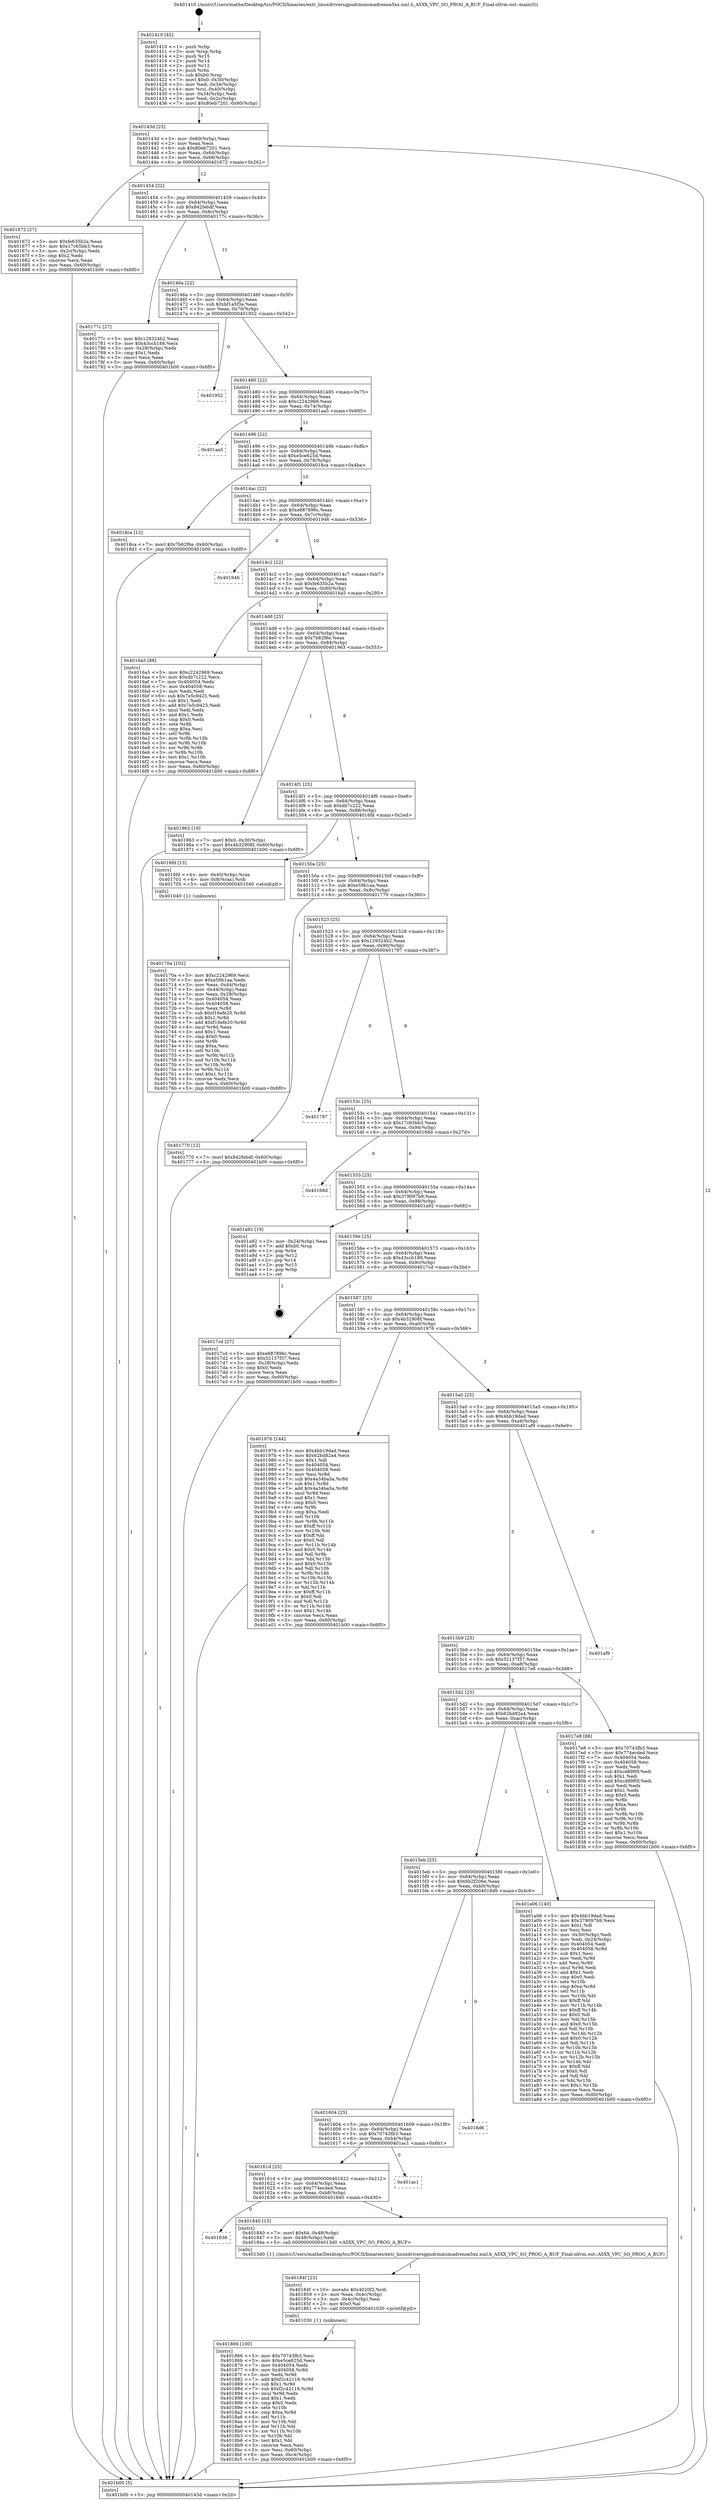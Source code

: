 digraph "0x401410" {
  label = "0x401410 (/mnt/c/Users/mathe/Desktop/tcc/POCII/binaries/extr_linuxdriversgpudrmmsmadrenoa5xx.xml.h_A5XX_VPC_SO_PROG_A_BUF_Final-ollvm.out::main(0))"
  labelloc = "t"
  node[shape=record]

  Entry [label="",width=0.3,height=0.3,shape=circle,fillcolor=black,style=filled]
  "0x40143d" [label="{
     0x40143d [23]\l
     | [instrs]\l
     &nbsp;&nbsp;0x40143d \<+3\>: mov -0x60(%rbp),%eax\l
     &nbsp;&nbsp;0x401440 \<+2\>: mov %eax,%ecx\l
     &nbsp;&nbsp;0x401442 \<+6\>: sub $0x80eb7201,%ecx\l
     &nbsp;&nbsp;0x401448 \<+3\>: mov %eax,-0x64(%rbp)\l
     &nbsp;&nbsp;0x40144b \<+3\>: mov %ecx,-0x68(%rbp)\l
     &nbsp;&nbsp;0x40144e \<+6\>: je 0000000000401672 \<main+0x262\>\l
  }"]
  "0x401672" [label="{
     0x401672 [27]\l
     | [instrs]\l
     &nbsp;&nbsp;0x401672 \<+5\>: mov $0xfe635b2a,%eax\l
     &nbsp;&nbsp;0x401677 \<+5\>: mov $0x17c65bb3,%ecx\l
     &nbsp;&nbsp;0x40167c \<+3\>: mov -0x2c(%rbp),%edx\l
     &nbsp;&nbsp;0x40167f \<+3\>: cmp $0x2,%edx\l
     &nbsp;&nbsp;0x401682 \<+3\>: cmovne %ecx,%eax\l
     &nbsp;&nbsp;0x401685 \<+3\>: mov %eax,-0x60(%rbp)\l
     &nbsp;&nbsp;0x401688 \<+5\>: jmp 0000000000401b00 \<main+0x6f0\>\l
  }"]
  "0x401454" [label="{
     0x401454 [22]\l
     | [instrs]\l
     &nbsp;&nbsp;0x401454 \<+5\>: jmp 0000000000401459 \<main+0x49\>\l
     &nbsp;&nbsp;0x401459 \<+3\>: mov -0x64(%rbp),%eax\l
     &nbsp;&nbsp;0x40145c \<+5\>: sub $0x842febdf,%eax\l
     &nbsp;&nbsp;0x401461 \<+3\>: mov %eax,-0x6c(%rbp)\l
     &nbsp;&nbsp;0x401464 \<+6\>: je 000000000040177c \<main+0x36c\>\l
  }"]
  "0x401b00" [label="{
     0x401b00 [5]\l
     | [instrs]\l
     &nbsp;&nbsp;0x401b00 \<+5\>: jmp 000000000040143d \<main+0x2d\>\l
  }"]
  "0x401410" [label="{
     0x401410 [45]\l
     | [instrs]\l
     &nbsp;&nbsp;0x401410 \<+1\>: push %rbp\l
     &nbsp;&nbsp;0x401411 \<+3\>: mov %rsp,%rbp\l
     &nbsp;&nbsp;0x401414 \<+2\>: push %r15\l
     &nbsp;&nbsp;0x401416 \<+2\>: push %r14\l
     &nbsp;&nbsp;0x401418 \<+2\>: push %r12\l
     &nbsp;&nbsp;0x40141a \<+1\>: push %rbx\l
     &nbsp;&nbsp;0x40141b \<+7\>: sub $0xb0,%rsp\l
     &nbsp;&nbsp;0x401422 \<+7\>: movl $0x0,-0x30(%rbp)\l
     &nbsp;&nbsp;0x401429 \<+3\>: mov %edi,-0x34(%rbp)\l
     &nbsp;&nbsp;0x40142c \<+4\>: mov %rsi,-0x40(%rbp)\l
     &nbsp;&nbsp;0x401430 \<+3\>: mov -0x34(%rbp),%edi\l
     &nbsp;&nbsp;0x401433 \<+3\>: mov %edi,-0x2c(%rbp)\l
     &nbsp;&nbsp;0x401436 \<+7\>: movl $0x80eb7201,-0x60(%rbp)\l
  }"]
  Exit [label="",width=0.3,height=0.3,shape=circle,fillcolor=black,style=filled,peripheries=2]
  "0x40177c" [label="{
     0x40177c [27]\l
     | [instrs]\l
     &nbsp;&nbsp;0x40177c \<+5\>: mov $0x129324b2,%eax\l
     &nbsp;&nbsp;0x401781 \<+5\>: mov $0x43ccb188,%ecx\l
     &nbsp;&nbsp;0x401786 \<+3\>: mov -0x28(%rbp),%edx\l
     &nbsp;&nbsp;0x401789 \<+3\>: cmp $0x1,%edx\l
     &nbsp;&nbsp;0x40178c \<+3\>: cmovl %ecx,%eax\l
     &nbsp;&nbsp;0x40178f \<+3\>: mov %eax,-0x60(%rbp)\l
     &nbsp;&nbsp;0x401792 \<+5\>: jmp 0000000000401b00 \<main+0x6f0\>\l
  }"]
  "0x40146a" [label="{
     0x40146a [22]\l
     | [instrs]\l
     &nbsp;&nbsp;0x40146a \<+5\>: jmp 000000000040146f \<main+0x5f\>\l
     &nbsp;&nbsp;0x40146f \<+3\>: mov -0x64(%rbp),%eax\l
     &nbsp;&nbsp;0x401472 \<+5\>: sub $0xbf1a5f3a,%eax\l
     &nbsp;&nbsp;0x401477 \<+3\>: mov %eax,-0x70(%rbp)\l
     &nbsp;&nbsp;0x40147a \<+6\>: je 0000000000401952 \<main+0x542\>\l
  }"]
  "0x401866" [label="{
     0x401866 [100]\l
     | [instrs]\l
     &nbsp;&nbsp;0x401866 \<+5\>: mov $0x70743fb3,%esi\l
     &nbsp;&nbsp;0x40186b \<+5\>: mov $0xe5ce625d,%ecx\l
     &nbsp;&nbsp;0x401870 \<+7\>: mov 0x404054,%edx\l
     &nbsp;&nbsp;0x401877 \<+8\>: mov 0x404058,%r8d\l
     &nbsp;&nbsp;0x40187f \<+3\>: mov %edx,%r9d\l
     &nbsp;&nbsp;0x401882 \<+7\>: add $0xf2c42116,%r9d\l
     &nbsp;&nbsp;0x401889 \<+4\>: sub $0x1,%r9d\l
     &nbsp;&nbsp;0x40188d \<+7\>: sub $0xf2c42116,%r9d\l
     &nbsp;&nbsp;0x401894 \<+4\>: imul %r9d,%edx\l
     &nbsp;&nbsp;0x401898 \<+3\>: and $0x1,%edx\l
     &nbsp;&nbsp;0x40189b \<+3\>: cmp $0x0,%edx\l
     &nbsp;&nbsp;0x40189e \<+4\>: sete %r10b\l
     &nbsp;&nbsp;0x4018a2 \<+4\>: cmp $0xa,%r8d\l
     &nbsp;&nbsp;0x4018a6 \<+4\>: setl %r11b\l
     &nbsp;&nbsp;0x4018aa \<+3\>: mov %r10b,%bl\l
     &nbsp;&nbsp;0x4018ad \<+3\>: and %r11b,%bl\l
     &nbsp;&nbsp;0x4018b0 \<+3\>: xor %r11b,%r10b\l
     &nbsp;&nbsp;0x4018b3 \<+3\>: or %r10b,%bl\l
     &nbsp;&nbsp;0x4018b6 \<+3\>: test $0x1,%bl\l
     &nbsp;&nbsp;0x4018b9 \<+3\>: cmovne %ecx,%esi\l
     &nbsp;&nbsp;0x4018bc \<+3\>: mov %esi,-0x60(%rbp)\l
     &nbsp;&nbsp;0x4018bf \<+6\>: mov %eax,-0xc4(%rbp)\l
     &nbsp;&nbsp;0x4018c5 \<+5\>: jmp 0000000000401b00 \<main+0x6f0\>\l
  }"]
  "0x401952" [label="{
     0x401952\l
  }", style=dashed]
  "0x401480" [label="{
     0x401480 [22]\l
     | [instrs]\l
     &nbsp;&nbsp;0x401480 \<+5\>: jmp 0000000000401485 \<main+0x75\>\l
     &nbsp;&nbsp;0x401485 \<+3\>: mov -0x64(%rbp),%eax\l
     &nbsp;&nbsp;0x401488 \<+5\>: sub $0xc2242969,%eax\l
     &nbsp;&nbsp;0x40148d \<+3\>: mov %eax,-0x74(%rbp)\l
     &nbsp;&nbsp;0x401490 \<+6\>: je 0000000000401aa5 \<main+0x695\>\l
  }"]
  "0x40184f" [label="{
     0x40184f [23]\l
     | [instrs]\l
     &nbsp;&nbsp;0x40184f \<+10\>: movabs $0x4020f2,%rdi\l
     &nbsp;&nbsp;0x401859 \<+3\>: mov %eax,-0x4c(%rbp)\l
     &nbsp;&nbsp;0x40185c \<+3\>: mov -0x4c(%rbp),%esi\l
     &nbsp;&nbsp;0x40185f \<+2\>: mov $0x0,%al\l
     &nbsp;&nbsp;0x401861 \<+5\>: call 0000000000401030 \<printf@plt\>\l
     | [calls]\l
     &nbsp;&nbsp;0x401030 \{1\} (unknown)\l
  }"]
  "0x401aa5" [label="{
     0x401aa5\l
  }", style=dashed]
  "0x401496" [label="{
     0x401496 [22]\l
     | [instrs]\l
     &nbsp;&nbsp;0x401496 \<+5\>: jmp 000000000040149b \<main+0x8b\>\l
     &nbsp;&nbsp;0x40149b \<+3\>: mov -0x64(%rbp),%eax\l
     &nbsp;&nbsp;0x40149e \<+5\>: sub $0xe5ce625d,%eax\l
     &nbsp;&nbsp;0x4014a3 \<+3\>: mov %eax,-0x78(%rbp)\l
     &nbsp;&nbsp;0x4014a6 \<+6\>: je 00000000004018ca \<main+0x4ba\>\l
  }"]
  "0x401636" [label="{
     0x401636\l
  }", style=dashed]
  "0x4018ca" [label="{
     0x4018ca [12]\l
     | [instrs]\l
     &nbsp;&nbsp;0x4018ca \<+7\>: movl $0x7b62f6e,-0x60(%rbp)\l
     &nbsp;&nbsp;0x4018d1 \<+5\>: jmp 0000000000401b00 \<main+0x6f0\>\l
  }"]
  "0x4014ac" [label="{
     0x4014ac [22]\l
     | [instrs]\l
     &nbsp;&nbsp;0x4014ac \<+5\>: jmp 00000000004014b1 \<main+0xa1\>\l
     &nbsp;&nbsp;0x4014b1 \<+3\>: mov -0x64(%rbp),%eax\l
     &nbsp;&nbsp;0x4014b4 \<+5\>: sub $0xe887896c,%eax\l
     &nbsp;&nbsp;0x4014b9 \<+3\>: mov %eax,-0x7c(%rbp)\l
     &nbsp;&nbsp;0x4014bc \<+6\>: je 0000000000401946 \<main+0x536\>\l
  }"]
  "0x401840" [label="{
     0x401840 [15]\l
     | [instrs]\l
     &nbsp;&nbsp;0x401840 \<+7\>: movl $0x64,-0x48(%rbp)\l
     &nbsp;&nbsp;0x401847 \<+3\>: mov -0x48(%rbp),%edi\l
     &nbsp;&nbsp;0x40184a \<+5\>: call 00000000004013d0 \<A5XX_VPC_SO_PROG_A_BUF\>\l
     | [calls]\l
     &nbsp;&nbsp;0x4013d0 \{1\} (/mnt/c/Users/mathe/Desktop/tcc/POCII/binaries/extr_linuxdriversgpudrmmsmadrenoa5xx.xml.h_A5XX_VPC_SO_PROG_A_BUF_Final-ollvm.out::A5XX_VPC_SO_PROG_A_BUF)\l
  }"]
  "0x401946" [label="{
     0x401946\l
  }", style=dashed]
  "0x4014c2" [label="{
     0x4014c2 [22]\l
     | [instrs]\l
     &nbsp;&nbsp;0x4014c2 \<+5\>: jmp 00000000004014c7 \<main+0xb7\>\l
     &nbsp;&nbsp;0x4014c7 \<+3\>: mov -0x64(%rbp),%eax\l
     &nbsp;&nbsp;0x4014ca \<+5\>: sub $0xfe635b2a,%eax\l
     &nbsp;&nbsp;0x4014cf \<+3\>: mov %eax,-0x80(%rbp)\l
     &nbsp;&nbsp;0x4014d2 \<+6\>: je 00000000004016a5 \<main+0x295\>\l
  }"]
  "0x40161d" [label="{
     0x40161d [25]\l
     | [instrs]\l
     &nbsp;&nbsp;0x40161d \<+5\>: jmp 0000000000401622 \<main+0x212\>\l
     &nbsp;&nbsp;0x401622 \<+3\>: mov -0x64(%rbp),%eax\l
     &nbsp;&nbsp;0x401625 \<+5\>: sub $0x774ecded,%eax\l
     &nbsp;&nbsp;0x40162a \<+6\>: mov %eax,-0xb8(%rbp)\l
     &nbsp;&nbsp;0x401630 \<+6\>: je 0000000000401840 \<main+0x430\>\l
  }"]
  "0x4016a5" [label="{
     0x4016a5 [88]\l
     | [instrs]\l
     &nbsp;&nbsp;0x4016a5 \<+5\>: mov $0xc2242969,%eax\l
     &nbsp;&nbsp;0x4016aa \<+5\>: mov $0xdb7c222,%ecx\l
     &nbsp;&nbsp;0x4016af \<+7\>: mov 0x404054,%edx\l
     &nbsp;&nbsp;0x4016b6 \<+7\>: mov 0x404058,%esi\l
     &nbsp;&nbsp;0x4016bd \<+2\>: mov %edx,%edi\l
     &nbsp;&nbsp;0x4016bf \<+6\>: sub $0x7e5c9425,%edi\l
     &nbsp;&nbsp;0x4016c5 \<+3\>: sub $0x1,%edi\l
     &nbsp;&nbsp;0x4016c8 \<+6\>: add $0x7e5c9425,%edi\l
     &nbsp;&nbsp;0x4016ce \<+3\>: imul %edi,%edx\l
     &nbsp;&nbsp;0x4016d1 \<+3\>: and $0x1,%edx\l
     &nbsp;&nbsp;0x4016d4 \<+3\>: cmp $0x0,%edx\l
     &nbsp;&nbsp;0x4016d7 \<+4\>: sete %r8b\l
     &nbsp;&nbsp;0x4016db \<+3\>: cmp $0xa,%esi\l
     &nbsp;&nbsp;0x4016de \<+4\>: setl %r9b\l
     &nbsp;&nbsp;0x4016e2 \<+3\>: mov %r8b,%r10b\l
     &nbsp;&nbsp;0x4016e5 \<+3\>: and %r9b,%r10b\l
     &nbsp;&nbsp;0x4016e8 \<+3\>: xor %r9b,%r8b\l
     &nbsp;&nbsp;0x4016eb \<+3\>: or %r8b,%r10b\l
     &nbsp;&nbsp;0x4016ee \<+4\>: test $0x1,%r10b\l
     &nbsp;&nbsp;0x4016f2 \<+3\>: cmovne %ecx,%eax\l
     &nbsp;&nbsp;0x4016f5 \<+3\>: mov %eax,-0x60(%rbp)\l
     &nbsp;&nbsp;0x4016f8 \<+5\>: jmp 0000000000401b00 \<main+0x6f0\>\l
  }"]
  "0x4014d8" [label="{
     0x4014d8 [25]\l
     | [instrs]\l
     &nbsp;&nbsp;0x4014d8 \<+5\>: jmp 00000000004014dd \<main+0xcd\>\l
     &nbsp;&nbsp;0x4014dd \<+3\>: mov -0x64(%rbp),%eax\l
     &nbsp;&nbsp;0x4014e0 \<+5\>: sub $0x7b62f6e,%eax\l
     &nbsp;&nbsp;0x4014e5 \<+6\>: mov %eax,-0x84(%rbp)\l
     &nbsp;&nbsp;0x4014eb \<+6\>: je 0000000000401963 \<main+0x553\>\l
  }"]
  "0x401ac1" [label="{
     0x401ac1\l
  }", style=dashed]
  "0x401963" [label="{
     0x401963 [19]\l
     | [instrs]\l
     &nbsp;&nbsp;0x401963 \<+7\>: movl $0x0,-0x30(%rbp)\l
     &nbsp;&nbsp;0x40196a \<+7\>: movl $0x4b32908f,-0x60(%rbp)\l
     &nbsp;&nbsp;0x401971 \<+5\>: jmp 0000000000401b00 \<main+0x6f0\>\l
  }"]
  "0x4014f1" [label="{
     0x4014f1 [25]\l
     | [instrs]\l
     &nbsp;&nbsp;0x4014f1 \<+5\>: jmp 00000000004014f6 \<main+0xe6\>\l
     &nbsp;&nbsp;0x4014f6 \<+3\>: mov -0x64(%rbp),%eax\l
     &nbsp;&nbsp;0x4014f9 \<+5\>: sub $0xdb7c222,%eax\l
     &nbsp;&nbsp;0x4014fe \<+6\>: mov %eax,-0x88(%rbp)\l
     &nbsp;&nbsp;0x401504 \<+6\>: je 00000000004016fd \<main+0x2ed\>\l
  }"]
  "0x401604" [label="{
     0x401604 [25]\l
     | [instrs]\l
     &nbsp;&nbsp;0x401604 \<+5\>: jmp 0000000000401609 \<main+0x1f9\>\l
     &nbsp;&nbsp;0x401609 \<+3\>: mov -0x64(%rbp),%eax\l
     &nbsp;&nbsp;0x40160c \<+5\>: sub $0x70743fb3,%eax\l
     &nbsp;&nbsp;0x401611 \<+6\>: mov %eax,-0xb4(%rbp)\l
     &nbsp;&nbsp;0x401617 \<+6\>: je 0000000000401ac1 \<main+0x6b1\>\l
  }"]
  "0x4016fd" [label="{
     0x4016fd [13]\l
     | [instrs]\l
     &nbsp;&nbsp;0x4016fd \<+4\>: mov -0x40(%rbp),%rax\l
     &nbsp;&nbsp;0x401701 \<+4\>: mov 0x8(%rax),%rdi\l
     &nbsp;&nbsp;0x401705 \<+5\>: call 0000000000401040 \<atoi@plt\>\l
     | [calls]\l
     &nbsp;&nbsp;0x401040 \{1\} (unknown)\l
  }"]
  "0x40150a" [label="{
     0x40150a [25]\l
     | [instrs]\l
     &nbsp;&nbsp;0x40150a \<+5\>: jmp 000000000040150f \<main+0xff\>\l
     &nbsp;&nbsp;0x40150f \<+3\>: mov -0x64(%rbp),%eax\l
     &nbsp;&nbsp;0x401512 \<+5\>: sub $0xe59b1aa,%eax\l
     &nbsp;&nbsp;0x401517 \<+6\>: mov %eax,-0x8c(%rbp)\l
     &nbsp;&nbsp;0x40151d \<+6\>: je 0000000000401770 \<main+0x360\>\l
  }"]
  "0x40170a" [label="{
     0x40170a [102]\l
     | [instrs]\l
     &nbsp;&nbsp;0x40170a \<+5\>: mov $0xc2242969,%ecx\l
     &nbsp;&nbsp;0x40170f \<+5\>: mov $0xe59b1aa,%edx\l
     &nbsp;&nbsp;0x401714 \<+3\>: mov %eax,-0x44(%rbp)\l
     &nbsp;&nbsp;0x401717 \<+3\>: mov -0x44(%rbp),%eax\l
     &nbsp;&nbsp;0x40171a \<+3\>: mov %eax,-0x28(%rbp)\l
     &nbsp;&nbsp;0x40171d \<+7\>: mov 0x404054,%eax\l
     &nbsp;&nbsp;0x401724 \<+7\>: mov 0x404058,%esi\l
     &nbsp;&nbsp;0x40172b \<+3\>: mov %eax,%r8d\l
     &nbsp;&nbsp;0x40172e \<+7\>: sub $0xf16efe20,%r8d\l
     &nbsp;&nbsp;0x401735 \<+4\>: sub $0x1,%r8d\l
     &nbsp;&nbsp;0x401739 \<+7\>: add $0xf16efe20,%r8d\l
     &nbsp;&nbsp;0x401740 \<+4\>: imul %r8d,%eax\l
     &nbsp;&nbsp;0x401744 \<+3\>: and $0x1,%eax\l
     &nbsp;&nbsp;0x401747 \<+3\>: cmp $0x0,%eax\l
     &nbsp;&nbsp;0x40174a \<+4\>: sete %r9b\l
     &nbsp;&nbsp;0x40174e \<+3\>: cmp $0xa,%esi\l
     &nbsp;&nbsp;0x401751 \<+4\>: setl %r10b\l
     &nbsp;&nbsp;0x401755 \<+3\>: mov %r9b,%r11b\l
     &nbsp;&nbsp;0x401758 \<+3\>: and %r10b,%r11b\l
     &nbsp;&nbsp;0x40175b \<+3\>: xor %r10b,%r9b\l
     &nbsp;&nbsp;0x40175e \<+3\>: or %r9b,%r11b\l
     &nbsp;&nbsp;0x401761 \<+4\>: test $0x1,%r11b\l
     &nbsp;&nbsp;0x401765 \<+3\>: cmovne %edx,%ecx\l
     &nbsp;&nbsp;0x401768 \<+3\>: mov %ecx,-0x60(%rbp)\l
     &nbsp;&nbsp;0x40176b \<+5\>: jmp 0000000000401b00 \<main+0x6f0\>\l
  }"]
  "0x4018d6" [label="{
     0x4018d6\l
  }", style=dashed]
  "0x401770" [label="{
     0x401770 [12]\l
     | [instrs]\l
     &nbsp;&nbsp;0x401770 \<+7\>: movl $0x842febdf,-0x60(%rbp)\l
     &nbsp;&nbsp;0x401777 \<+5\>: jmp 0000000000401b00 \<main+0x6f0\>\l
  }"]
  "0x401523" [label="{
     0x401523 [25]\l
     | [instrs]\l
     &nbsp;&nbsp;0x401523 \<+5\>: jmp 0000000000401528 \<main+0x118\>\l
     &nbsp;&nbsp;0x401528 \<+3\>: mov -0x64(%rbp),%eax\l
     &nbsp;&nbsp;0x40152b \<+5\>: sub $0x129324b2,%eax\l
     &nbsp;&nbsp;0x401530 \<+6\>: mov %eax,-0x90(%rbp)\l
     &nbsp;&nbsp;0x401536 \<+6\>: je 0000000000401797 \<main+0x387\>\l
  }"]
  "0x4015eb" [label="{
     0x4015eb [25]\l
     | [instrs]\l
     &nbsp;&nbsp;0x4015eb \<+5\>: jmp 00000000004015f0 \<main+0x1e0\>\l
     &nbsp;&nbsp;0x4015f0 \<+3\>: mov -0x64(%rbp),%eax\l
     &nbsp;&nbsp;0x4015f3 \<+5\>: sub $0x6b2f206e,%eax\l
     &nbsp;&nbsp;0x4015f8 \<+6\>: mov %eax,-0xb0(%rbp)\l
     &nbsp;&nbsp;0x4015fe \<+6\>: je 00000000004018d6 \<main+0x4c6\>\l
  }"]
  "0x401797" [label="{
     0x401797\l
  }", style=dashed]
  "0x40153c" [label="{
     0x40153c [25]\l
     | [instrs]\l
     &nbsp;&nbsp;0x40153c \<+5\>: jmp 0000000000401541 \<main+0x131\>\l
     &nbsp;&nbsp;0x401541 \<+3\>: mov -0x64(%rbp),%eax\l
     &nbsp;&nbsp;0x401544 \<+5\>: sub $0x17c65bb3,%eax\l
     &nbsp;&nbsp;0x401549 \<+6\>: mov %eax,-0x94(%rbp)\l
     &nbsp;&nbsp;0x40154f \<+6\>: je 000000000040168d \<main+0x27d\>\l
  }"]
  "0x401a06" [label="{
     0x401a06 [140]\l
     | [instrs]\l
     &nbsp;&nbsp;0x401a06 \<+5\>: mov $0x4bb19dad,%eax\l
     &nbsp;&nbsp;0x401a0b \<+5\>: mov $0x379097b9,%ecx\l
     &nbsp;&nbsp;0x401a10 \<+2\>: mov $0x1,%dl\l
     &nbsp;&nbsp;0x401a12 \<+2\>: xor %esi,%esi\l
     &nbsp;&nbsp;0x401a14 \<+3\>: mov -0x30(%rbp),%edi\l
     &nbsp;&nbsp;0x401a17 \<+3\>: mov %edi,-0x24(%rbp)\l
     &nbsp;&nbsp;0x401a1a \<+7\>: mov 0x404054,%edi\l
     &nbsp;&nbsp;0x401a21 \<+8\>: mov 0x404058,%r8d\l
     &nbsp;&nbsp;0x401a29 \<+3\>: sub $0x1,%esi\l
     &nbsp;&nbsp;0x401a2c \<+3\>: mov %edi,%r9d\l
     &nbsp;&nbsp;0x401a2f \<+3\>: add %esi,%r9d\l
     &nbsp;&nbsp;0x401a32 \<+4\>: imul %r9d,%edi\l
     &nbsp;&nbsp;0x401a36 \<+3\>: and $0x1,%edi\l
     &nbsp;&nbsp;0x401a39 \<+3\>: cmp $0x0,%edi\l
     &nbsp;&nbsp;0x401a3c \<+4\>: sete %r10b\l
     &nbsp;&nbsp;0x401a40 \<+4\>: cmp $0xa,%r8d\l
     &nbsp;&nbsp;0x401a44 \<+4\>: setl %r11b\l
     &nbsp;&nbsp;0x401a48 \<+3\>: mov %r10b,%bl\l
     &nbsp;&nbsp;0x401a4b \<+3\>: xor $0xff,%bl\l
     &nbsp;&nbsp;0x401a4e \<+3\>: mov %r11b,%r14b\l
     &nbsp;&nbsp;0x401a51 \<+4\>: xor $0xff,%r14b\l
     &nbsp;&nbsp;0x401a55 \<+3\>: xor $0x0,%dl\l
     &nbsp;&nbsp;0x401a58 \<+3\>: mov %bl,%r15b\l
     &nbsp;&nbsp;0x401a5b \<+4\>: and $0x0,%r15b\l
     &nbsp;&nbsp;0x401a5f \<+3\>: and %dl,%r10b\l
     &nbsp;&nbsp;0x401a62 \<+3\>: mov %r14b,%r12b\l
     &nbsp;&nbsp;0x401a65 \<+4\>: and $0x0,%r12b\l
     &nbsp;&nbsp;0x401a69 \<+3\>: and %dl,%r11b\l
     &nbsp;&nbsp;0x401a6c \<+3\>: or %r10b,%r15b\l
     &nbsp;&nbsp;0x401a6f \<+3\>: or %r11b,%r12b\l
     &nbsp;&nbsp;0x401a72 \<+3\>: xor %r12b,%r15b\l
     &nbsp;&nbsp;0x401a75 \<+3\>: or %r14b,%bl\l
     &nbsp;&nbsp;0x401a78 \<+3\>: xor $0xff,%bl\l
     &nbsp;&nbsp;0x401a7b \<+3\>: or $0x0,%dl\l
     &nbsp;&nbsp;0x401a7e \<+2\>: and %dl,%bl\l
     &nbsp;&nbsp;0x401a80 \<+3\>: or %bl,%r15b\l
     &nbsp;&nbsp;0x401a83 \<+4\>: test $0x1,%r15b\l
     &nbsp;&nbsp;0x401a87 \<+3\>: cmovne %ecx,%eax\l
     &nbsp;&nbsp;0x401a8a \<+3\>: mov %eax,-0x60(%rbp)\l
     &nbsp;&nbsp;0x401a8d \<+5\>: jmp 0000000000401b00 \<main+0x6f0\>\l
  }"]
  "0x40168d" [label="{
     0x40168d\l
  }", style=dashed]
  "0x401555" [label="{
     0x401555 [25]\l
     | [instrs]\l
     &nbsp;&nbsp;0x401555 \<+5\>: jmp 000000000040155a \<main+0x14a\>\l
     &nbsp;&nbsp;0x40155a \<+3\>: mov -0x64(%rbp),%eax\l
     &nbsp;&nbsp;0x40155d \<+5\>: sub $0x379097b9,%eax\l
     &nbsp;&nbsp;0x401562 \<+6\>: mov %eax,-0x98(%rbp)\l
     &nbsp;&nbsp;0x401568 \<+6\>: je 0000000000401a92 \<main+0x682\>\l
  }"]
  "0x4015d2" [label="{
     0x4015d2 [25]\l
     | [instrs]\l
     &nbsp;&nbsp;0x4015d2 \<+5\>: jmp 00000000004015d7 \<main+0x1c7\>\l
     &nbsp;&nbsp;0x4015d7 \<+3\>: mov -0x64(%rbp),%eax\l
     &nbsp;&nbsp;0x4015da \<+5\>: sub $0x62bd82a4,%eax\l
     &nbsp;&nbsp;0x4015df \<+6\>: mov %eax,-0xac(%rbp)\l
     &nbsp;&nbsp;0x4015e5 \<+6\>: je 0000000000401a06 \<main+0x5f6\>\l
  }"]
  "0x401a92" [label="{
     0x401a92 [19]\l
     | [instrs]\l
     &nbsp;&nbsp;0x401a92 \<+3\>: mov -0x24(%rbp),%eax\l
     &nbsp;&nbsp;0x401a95 \<+7\>: add $0xb0,%rsp\l
     &nbsp;&nbsp;0x401a9c \<+1\>: pop %rbx\l
     &nbsp;&nbsp;0x401a9d \<+2\>: pop %r12\l
     &nbsp;&nbsp;0x401a9f \<+2\>: pop %r14\l
     &nbsp;&nbsp;0x401aa1 \<+2\>: pop %r15\l
     &nbsp;&nbsp;0x401aa3 \<+1\>: pop %rbp\l
     &nbsp;&nbsp;0x401aa4 \<+1\>: ret\l
  }"]
  "0x40156e" [label="{
     0x40156e [25]\l
     | [instrs]\l
     &nbsp;&nbsp;0x40156e \<+5\>: jmp 0000000000401573 \<main+0x163\>\l
     &nbsp;&nbsp;0x401573 \<+3\>: mov -0x64(%rbp),%eax\l
     &nbsp;&nbsp;0x401576 \<+5\>: sub $0x43ccb188,%eax\l
     &nbsp;&nbsp;0x40157b \<+6\>: mov %eax,-0x9c(%rbp)\l
     &nbsp;&nbsp;0x401581 \<+6\>: je 00000000004017cd \<main+0x3bd\>\l
  }"]
  "0x4017e8" [label="{
     0x4017e8 [88]\l
     | [instrs]\l
     &nbsp;&nbsp;0x4017e8 \<+5\>: mov $0x70743fb3,%eax\l
     &nbsp;&nbsp;0x4017ed \<+5\>: mov $0x774ecded,%ecx\l
     &nbsp;&nbsp;0x4017f2 \<+7\>: mov 0x404054,%edx\l
     &nbsp;&nbsp;0x4017f9 \<+7\>: mov 0x404058,%esi\l
     &nbsp;&nbsp;0x401800 \<+2\>: mov %edx,%edi\l
     &nbsp;&nbsp;0x401802 \<+6\>: sub $0xcd89f0f,%edi\l
     &nbsp;&nbsp;0x401808 \<+3\>: sub $0x1,%edi\l
     &nbsp;&nbsp;0x40180b \<+6\>: add $0xcd89f0f,%edi\l
     &nbsp;&nbsp;0x401811 \<+3\>: imul %edi,%edx\l
     &nbsp;&nbsp;0x401814 \<+3\>: and $0x1,%edx\l
     &nbsp;&nbsp;0x401817 \<+3\>: cmp $0x0,%edx\l
     &nbsp;&nbsp;0x40181a \<+4\>: sete %r8b\l
     &nbsp;&nbsp;0x40181e \<+3\>: cmp $0xa,%esi\l
     &nbsp;&nbsp;0x401821 \<+4\>: setl %r9b\l
     &nbsp;&nbsp;0x401825 \<+3\>: mov %r8b,%r10b\l
     &nbsp;&nbsp;0x401828 \<+3\>: and %r9b,%r10b\l
     &nbsp;&nbsp;0x40182b \<+3\>: xor %r9b,%r8b\l
     &nbsp;&nbsp;0x40182e \<+3\>: or %r8b,%r10b\l
     &nbsp;&nbsp;0x401831 \<+4\>: test $0x1,%r10b\l
     &nbsp;&nbsp;0x401835 \<+3\>: cmovne %ecx,%eax\l
     &nbsp;&nbsp;0x401838 \<+3\>: mov %eax,-0x60(%rbp)\l
     &nbsp;&nbsp;0x40183b \<+5\>: jmp 0000000000401b00 \<main+0x6f0\>\l
  }"]
  "0x4017cd" [label="{
     0x4017cd [27]\l
     | [instrs]\l
     &nbsp;&nbsp;0x4017cd \<+5\>: mov $0xe887896c,%eax\l
     &nbsp;&nbsp;0x4017d2 \<+5\>: mov $0x52137f37,%ecx\l
     &nbsp;&nbsp;0x4017d7 \<+3\>: mov -0x28(%rbp),%edx\l
     &nbsp;&nbsp;0x4017da \<+3\>: cmp $0x0,%edx\l
     &nbsp;&nbsp;0x4017dd \<+3\>: cmove %ecx,%eax\l
     &nbsp;&nbsp;0x4017e0 \<+3\>: mov %eax,-0x60(%rbp)\l
     &nbsp;&nbsp;0x4017e3 \<+5\>: jmp 0000000000401b00 \<main+0x6f0\>\l
  }"]
  "0x401587" [label="{
     0x401587 [25]\l
     | [instrs]\l
     &nbsp;&nbsp;0x401587 \<+5\>: jmp 000000000040158c \<main+0x17c\>\l
     &nbsp;&nbsp;0x40158c \<+3\>: mov -0x64(%rbp),%eax\l
     &nbsp;&nbsp;0x40158f \<+5\>: sub $0x4b32908f,%eax\l
     &nbsp;&nbsp;0x401594 \<+6\>: mov %eax,-0xa0(%rbp)\l
     &nbsp;&nbsp;0x40159a \<+6\>: je 0000000000401976 \<main+0x566\>\l
  }"]
  "0x4015b9" [label="{
     0x4015b9 [25]\l
     | [instrs]\l
     &nbsp;&nbsp;0x4015b9 \<+5\>: jmp 00000000004015be \<main+0x1ae\>\l
     &nbsp;&nbsp;0x4015be \<+3\>: mov -0x64(%rbp),%eax\l
     &nbsp;&nbsp;0x4015c1 \<+5\>: sub $0x52137f37,%eax\l
     &nbsp;&nbsp;0x4015c6 \<+6\>: mov %eax,-0xa8(%rbp)\l
     &nbsp;&nbsp;0x4015cc \<+6\>: je 00000000004017e8 \<main+0x3d8\>\l
  }"]
  "0x401976" [label="{
     0x401976 [144]\l
     | [instrs]\l
     &nbsp;&nbsp;0x401976 \<+5\>: mov $0x4bb19dad,%eax\l
     &nbsp;&nbsp;0x40197b \<+5\>: mov $0x62bd82a4,%ecx\l
     &nbsp;&nbsp;0x401980 \<+2\>: mov $0x1,%dl\l
     &nbsp;&nbsp;0x401982 \<+7\>: mov 0x404054,%esi\l
     &nbsp;&nbsp;0x401989 \<+7\>: mov 0x404058,%edi\l
     &nbsp;&nbsp;0x401990 \<+3\>: mov %esi,%r8d\l
     &nbsp;&nbsp;0x401993 \<+7\>: sub $0x4a34ba5a,%r8d\l
     &nbsp;&nbsp;0x40199a \<+4\>: sub $0x1,%r8d\l
     &nbsp;&nbsp;0x40199e \<+7\>: add $0x4a34ba5a,%r8d\l
     &nbsp;&nbsp;0x4019a5 \<+4\>: imul %r8d,%esi\l
     &nbsp;&nbsp;0x4019a9 \<+3\>: and $0x1,%esi\l
     &nbsp;&nbsp;0x4019ac \<+3\>: cmp $0x0,%esi\l
     &nbsp;&nbsp;0x4019af \<+4\>: sete %r9b\l
     &nbsp;&nbsp;0x4019b3 \<+3\>: cmp $0xa,%edi\l
     &nbsp;&nbsp;0x4019b6 \<+4\>: setl %r10b\l
     &nbsp;&nbsp;0x4019ba \<+3\>: mov %r9b,%r11b\l
     &nbsp;&nbsp;0x4019bd \<+4\>: xor $0xff,%r11b\l
     &nbsp;&nbsp;0x4019c1 \<+3\>: mov %r10b,%bl\l
     &nbsp;&nbsp;0x4019c4 \<+3\>: xor $0xff,%bl\l
     &nbsp;&nbsp;0x4019c7 \<+3\>: xor $0x0,%dl\l
     &nbsp;&nbsp;0x4019ca \<+3\>: mov %r11b,%r14b\l
     &nbsp;&nbsp;0x4019cd \<+4\>: and $0x0,%r14b\l
     &nbsp;&nbsp;0x4019d1 \<+3\>: and %dl,%r9b\l
     &nbsp;&nbsp;0x4019d4 \<+3\>: mov %bl,%r15b\l
     &nbsp;&nbsp;0x4019d7 \<+4\>: and $0x0,%r15b\l
     &nbsp;&nbsp;0x4019db \<+3\>: and %dl,%r10b\l
     &nbsp;&nbsp;0x4019de \<+3\>: or %r9b,%r14b\l
     &nbsp;&nbsp;0x4019e1 \<+3\>: or %r10b,%r15b\l
     &nbsp;&nbsp;0x4019e4 \<+3\>: xor %r15b,%r14b\l
     &nbsp;&nbsp;0x4019e7 \<+3\>: or %bl,%r11b\l
     &nbsp;&nbsp;0x4019ea \<+4\>: xor $0xff,%r11b\l
     &nbsp;&nbsp;0x4019ee \<+3\>: or $0x0,%dl\l
     &nbsp;&nbsp;0x4019f1 \<+3\>: and %dl,%r11b\l
     &nbsp;&nbsp;0x4019f4 \<+3\>: or %r11b,%r14b\l
     &nbsp;&nbsp;0x4019f7 \<+4\>: test $0x1,%r14b\l
     &nbsp;&nbsp;0x4019fb \<+3\>: cmovne %ecx,%eax\l
     &nbsp;&nbsp;0x4019fe \<+3\>: mov %eax,-0x60(%rbp)\l
     &nbsp;&nbsp;0x401a01 \<+5\>: jmp 0000000000401b00 \<main+0x6f0\>\l
  }"]
  "0x4015a0" [label="{
     0x4015a0 [25]\l
     | [instrs]\l
     &nbsp;&nbsp;0x4015a0 \<+5\>: jmp 00000000004015a5 \<main+0x195\>\l
     &nbsp;&nbsp;0x4015a5 \<+3\>: mov -0x64(%rbp),%eax\l
     &nbsp;&nbsp;0x4015a8 \<+5\>: sub $0x4bb19dad,%eax\l
     &nbsp;&nbsp;0x4015ad \<+6\>: mov %eax,-0xa4(%rbp)\l
     &nbsp;&nbsp;0x4015b3 \<+6\>: je 0000000000401af9 \<main+0x6e9\>\l
  }"]
  "0x401af9" [label="{
     0x401af9\l
  }", style=dashed]
  Entry -> "0x401410" [label=" 1"]
  "0x40143d" -> "0x401672" [label=" 1"]
  "0x40143d" -> "0x401454" [label=" 12"]
  "0x401672" -> "0x401b00" [label=" 1"]
  "0x401410" -> "0x40143d" [label=" 1"]
  "0x401b00" -> "0x40143d" [label=" 12"]
  "0x401a92" -> Exit [label=" 1"]
  "0x401454" -> "0x40177c" [label=" 1"]
  "0x401454" -> "0x40146a" [label=" 11"]
  "0x401a06" -> "0x401b00" [label=" 1"]
  "0x40146a" -> "0x401952" [label=" 0"]
  "0x40146a" -> "0x401480" [label=" 11"]
  "0x401976" -> "0x401b00" [label=" 1"]
  "0x401480" -> "0x401aa5" [label=" 0"]
  "0x401480" -> "0x401496" [label=" 11"]
  "0x401963" -> "0x401b00" [label=" 1"]
  "0x401496" -> "0x4018ca" [label=" 1"]
  "0x401496" -> "0x4014ac" [label=" 10"]
  "0x4018ca" -> "0x401b00" [label=" 1"]
  "0x4014ac" -> "0x401946" [label=" 0"]
  "0x4014ac" -> "0x4014c2" [label=" 10"]
  "0x401866" -> "0x401b00" [label=" 1"]
  "0x4014c2" -> "0x4016a5" [label=" 1"]
  "0x4014c2" -> "0x4014d8" [label=" 9"]
  "0x4016a5" -> "0x401b00" [label=" 1"]
  "0x401840" -> "0x40184f" [label=" 1"]
  "0x4014d8" -> "0x401963" [label=" 1"]
  "0x4014d8" -> "0x4014f1" [label=" 8"]
  "0x40161d" -> "0x401636" [label=" 0"]
  "0x4014f1" -> "0x4016fd" [label=" 1"]
  "0x4014f1" -> "0x40150a" [label=" 7"]
  "0x4016fd" -> "0x40170a" [label=" 1"]
  "0x40170a" -> "0x401b00" [label=" 1"]
  "0x40184f" -> "0x401866" [label=" 1"]
  "0x40150a" -> "0x401770" [label=" 1"]
  "0x40150a" -> "0x401523" [label=" 6"]
  "0x401770" -> "0x401b00" [label=" 1"]
  "0x40177c" -> "0x401b00" [label=" 1"]
  "0x401604" -> "0x40161d" [label=" 1"]
  "0x401523" -> "0x401797" [label=" 0"]
  "0x401523" -> "0x40153c" [label=" 6"]
  "0x40161d" -> "0x401840" [label=" 1"]
  "0x40153c" -> "0x40168d" [label=" 0"]
  "0x40153c" -> "0x401555" [label=" 6"]
  "0x4015eb" -> "0x401604" [label=" 1"]
  "0x401555" -> "0x401a92" [label=" 1"]
  "0x401555" -> "0x40156e" [label=" 5"]
  "0x401604" -> "0x401ac1" [label=" 0"]
  "0x40156e" -> "0x4017cd" [label=" 1"]
  "0x40156e" -> "0x401587" [label=" 4"]
  "0x4017cd" -> "0x401b00" [label=" 1"]
  "0x4015d2" -> "0x4015eb" [label=" 1"]
  "0x401587" -> "0x401976" [label=" 1"]
  "0x401587" -> "0x4015a0" [label=" 3"]
  "0x4015eb" -> "0x4018d6" [label=" 0"]
  "0x4015a0" -> "0x401af9" [label=" 0"]
  "0x4015a0" -> "0x4015b9" [label=" 3"]
  "0x4015d2" -> "0x401a06" [label=" 1"]
  "0x4015b9" -> "0x4017e8" [label=" 1"]
  "0x4015b9" -> "0x4015d2" [label=" 2"]
  "0x4017e8" -> "0x401b00" [label=" 1"]
}
